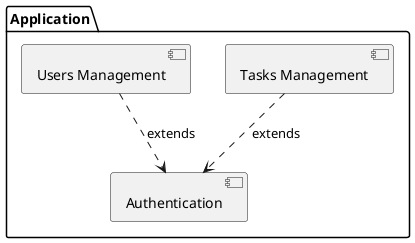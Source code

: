@startuml
'https://plantuml.com/component-diagram

package "Application" {
  [Tasks Management]
  [Users Management]
  [Authentication]
}

[Tasks Management] ..> [Authentication] : extends
[Users Management] ..> [Authentication] : extends

@enduml